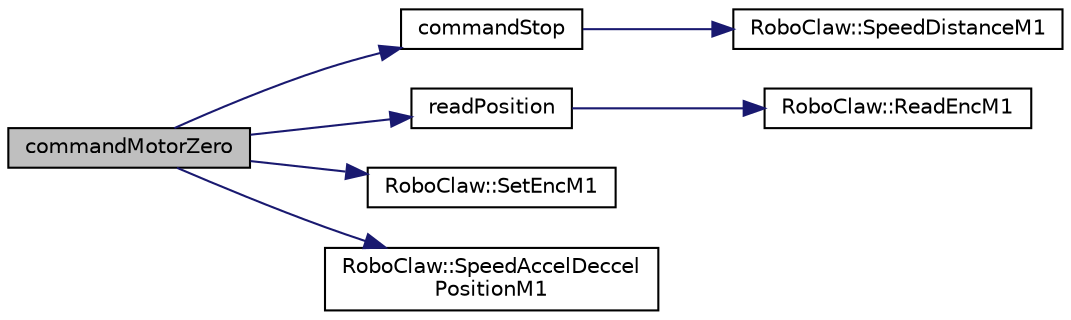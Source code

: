 digraph "commandMotorZero"
{
 // LATEX_PDF_SIZE
  edge [fontname="Helvetica",fontsize="10",labelfontname="Helvetica",labelfontsize="10"];
  node [fontname="Helvetica",fontsize="10",shape=record];
  rankdir="LR";
  Node1 [label="commandMotorZero",height=0.2,width=0.4,color="black", fillcolor="grey75", style="filled", fontcolor="black",tooltip=" "];
  Node1 -> Node2 [color="midnightblue",fontsize="10",style="solid",fontname="Helvetica"];
  Node2 [label="commandStop",height=0.2,width=0.4,color="black", fillcolor="white", style="filled",URL="$_motor_8cpp.html#ab706207905c7bc0de4f097f591c65ce8",tooltip=" "];
  Node2 -> Node3 [color="midnightblue",fontsize="10",style="solid",fontname="Helvetica"];
  Node3 [label="RoboClaw::SpeedDistanceM1",height=0.2,width=0.4,color="black", fillcolor="white", style="filled",URL="$class_robo_claw.html#aa4df4efb2e1a1b599e6a88748323f2aa",tooltip=" "];
  Node1 -> Node4 [color="midnightblue",fontsize="10",style="solid",fontname="Helvetica"];
  Node4 [label="readPosition",height=0.2,width=0.4,color="black", fillcolor="white", style="filled",URL="$_motor_8cpp.html#a9f8782c6231694694e9f043553b90eb8",tooltip=" "];
  Node4 -> Node5 [color="midnightblue",fontsize="10",style="solid",fontname="Helvetica"];
  Node5 [label="RoboClaw::ReadEncM1",height=0.2,width=0.4,color="black", fillcolor="white", style="filled",URL="$class_robo_claw.html#aa55d834a2f46f37ee3338707cabd4308",tooltip=" "];
  Node1 -> Node6 [color="midnightblue",fontsize="10",style="solid",fontname="Helvetica"];
  Node6 [label="RoboClaw::SetEncM1",height=0.2,width=0.4,color="black", fillcolor="white", style="filled",URL="$class_robo_claw.html#a479108706e62b8edef9b176ace0e0dfe",tooltip=" "];
  Node1 -> Node7 [color="midnightblue",fontsize="10",style="solid",fontname="Helvetica"];
  Node7 [label="RoboClaw::SpeedAccelDeccel\lPositionM1",height=0.2,width=0.4,color="black", fillcolor="white", style="filled",URL="$class_robo_claw.html#a6d676288a7ba6e0fd698692f40fee4a6",tooltip=" "];
}
